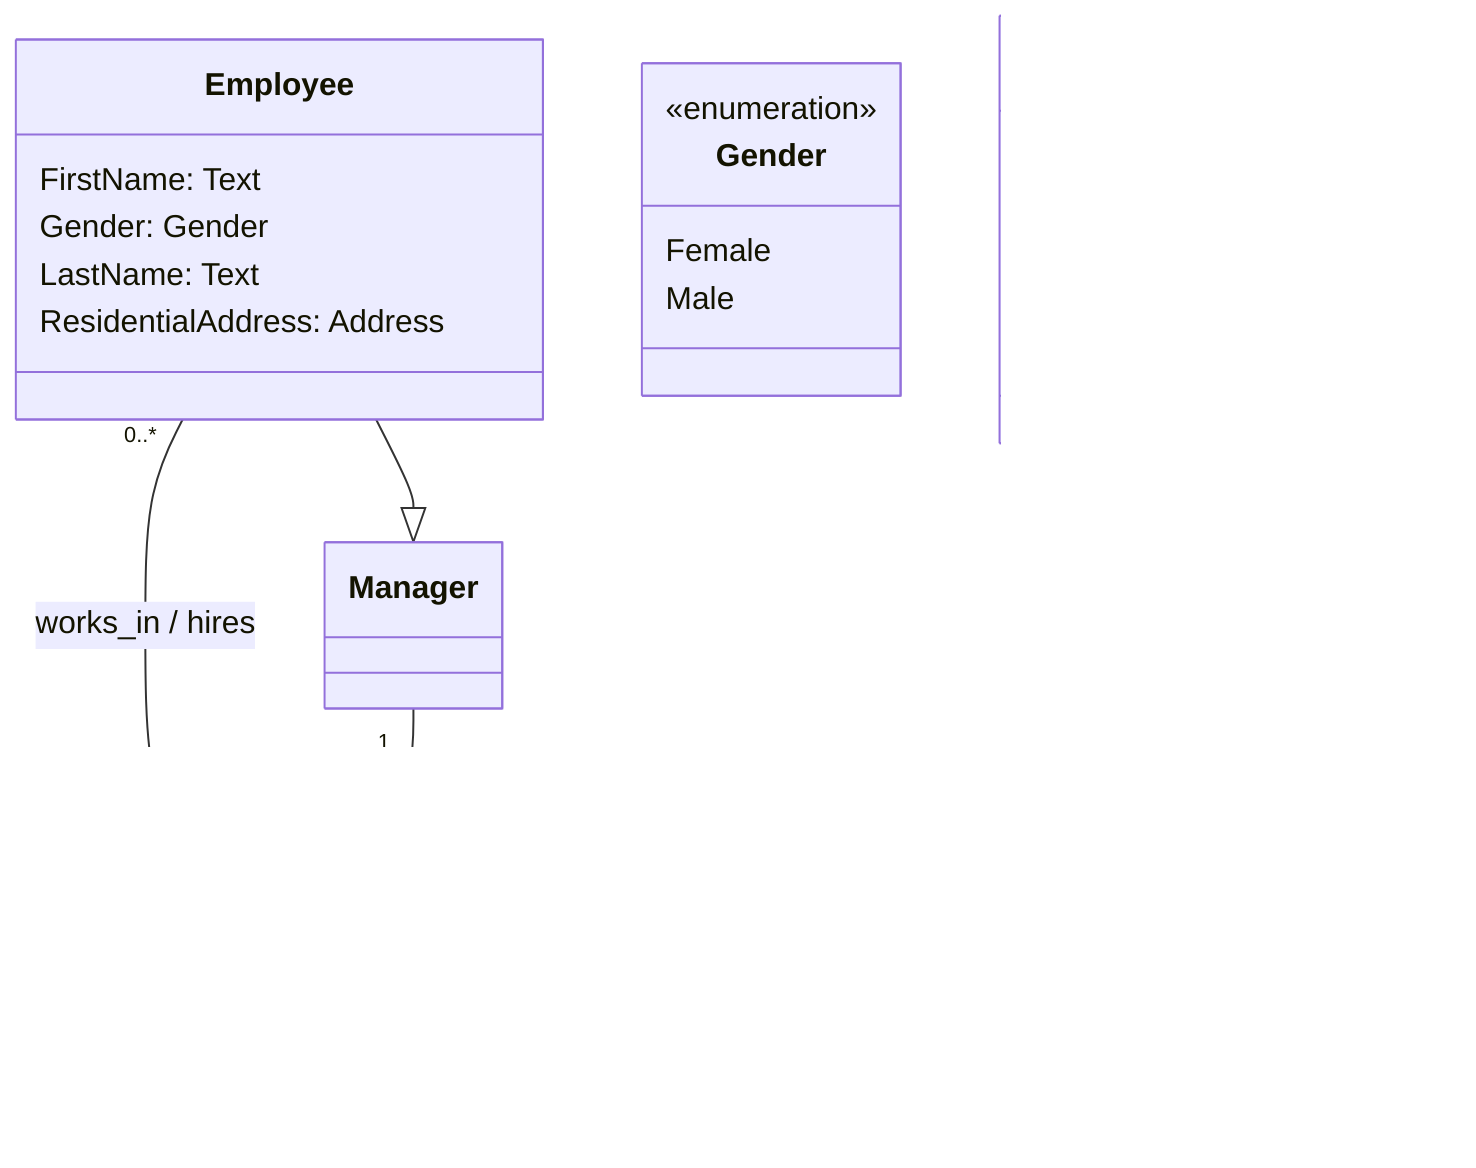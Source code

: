 classDiagram

class Employee {
    FirstName: Text
    Gender: Gender
    LastName: Text
    ResidentialAddress: Address
}

class Manager

class Organization_Unit {
    Address: Address
    Name: Text
}

class Gender {
<<enumeration>>
    Female
    Male
}

class Address {
    ApartmentNumber: Text
    City: Text
    Country: Text
    HouseNumber: Text
    Street: Text
}

Employee "0..*" --> "1" Organization_Unit : works_in / hires 
Employee --|> Manager 
Manager "1" --> "1" Organization_Unit : manages / is_managed_by